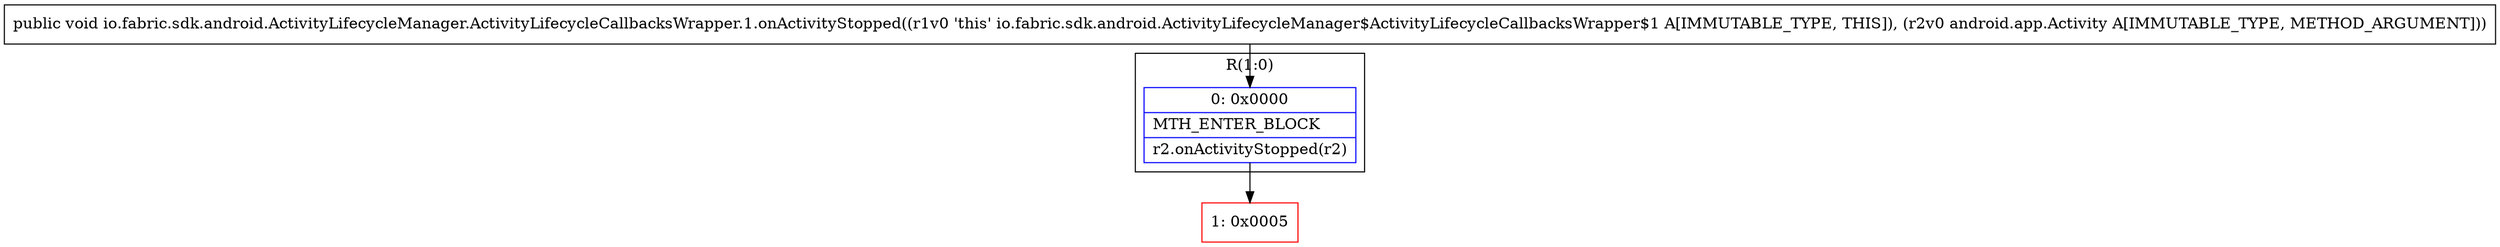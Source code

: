 digraph "CFG forio.fabric.sdk.android.ActivityLifecycleManager.ActivityLifecycleCallbacksWrapper.1.onActivityStopped(Landroid\/app\/Activity;)V" {
subgraph cluster_Region_1693277436 {
label = "R(1:0)";
node [shape=record,color=blue];
Node_0 [shape=record,label="{0\:\ 0x0000|MTH_ENTER_BLOCK\l|r2.onActivityStopped(r2)\l}"];
}
Node_1 [shape=record,color=red,label="{1\:\ 0x0005}"];
MethodNode[shape=record,label="{public void io.fabric.sdk.android.ActivityLifecycleManager.ActivityLifecycleCallbacksWrapper.1.onActivityStopped((r1v0 'this' io.fabric.sdk.android.ActivityLifecycleManager$ActivityLifecycleCallbacksWrapper$1 A[IMMUTABLE_TYPE, THIS]), (r2v0 android.app.Activity A[IMMUTABLE_TYPE, METHOD_ARGUMENT])) }"];
MethodNode -> Node_0;
Node_0 -> Node_1;
}

